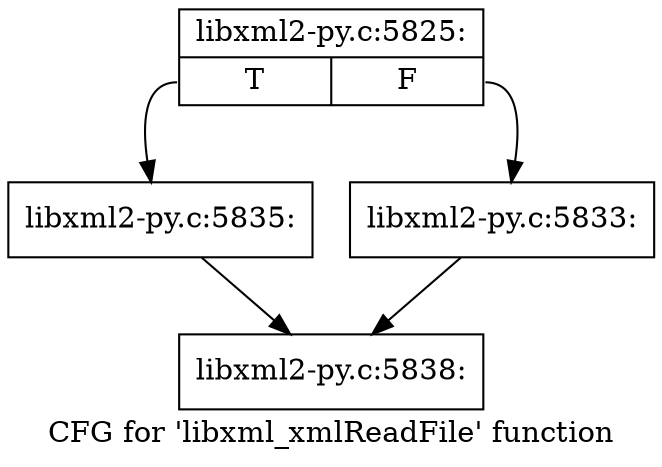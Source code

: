 digraph "CFG for 'libxml_xmlReadFile' function" {
	label="CFG for 'libxml_xmlReadFile' function";

	Node0x419bbb0 [shape=record,label="{libxml2-py.c:5825:|{<s0>T|<s1>F}}"];
	Node0x419bbb0:s0 -> Node0x419dc70;
	Node0x419bbb0:s1 -> Node0x419dc20;
	Node0x419dc20 [shape=record,label="{libxml2-py.c:5833:}"];
	Node0x419dc20 -> Node0x4199f80;
	Node0x419dc70 [shape=record,label="{libxml2-py.c:5835:}"];
	Node0x419dc70 -> Node0x4199f80;
	Node0x4199f80 [shape=record,label="{libxml2-py.c:5838:}"];
}
